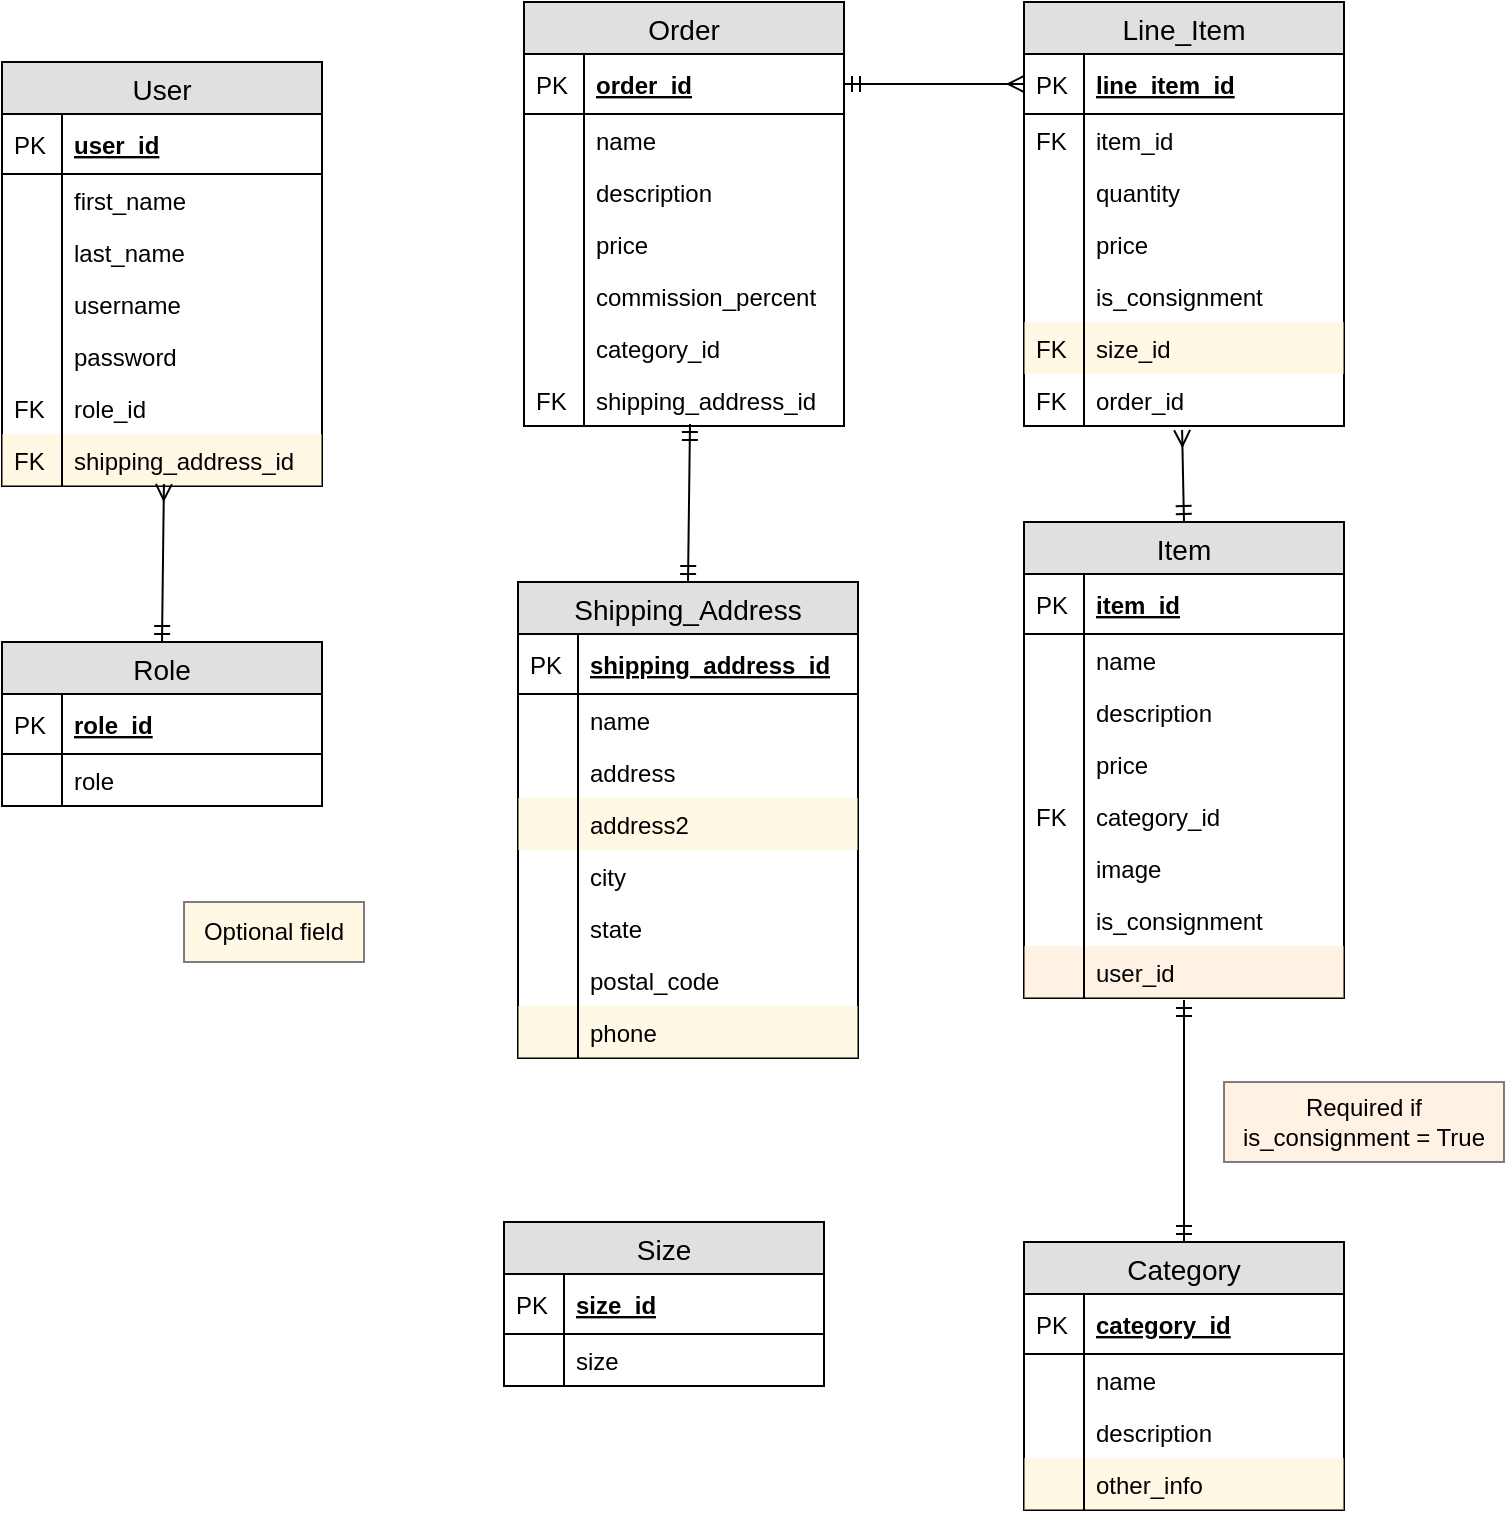 <mxfile version="12.4.2" type="device" pages="1"><diagram id="8e_pG7R2duz6WLNSuYas" name="Page-1"><mxGraphModel dx="1086" dy="806" grid="1" gridSize="10" guides="1" tooltips="1" connect="1" arrows="1" fold="1" page="1" pageScale="1" pageWidth="850" pageHeight="1100" math="0" shadow="0"><root><mxCell id="0"/><mxCell id="1" parent="0"/><object label="User" id="9xgP0pe-pOs53RQZ0Eec-9"><mxCell style="swimlane;fontStyle=0;childLayout=stackLayout;horizontal=1;startSize=26;fillColor=#e0e0e0;horizontalStack=0;resizeParent=1;resizeParentMax=0;resizeLast=0;collapsible=1;marginBottom=0;swimlaneFillColor=#ffffff;align=center;fontSize=14;" parent="1" vertex="1"><mxGeometry x="59" y="70" width="160" height="212" as="geometry"/></mxCell></object><mxCell id="9xgP0pe-pOs53RQZ0Eec-10" value="user_id" style="shape=partialRectangle;top=0;left=0;right=0;bottom=1;align=left;verticalAlign=middle;fillColor=none;spacingLeft=34;spacingRight=4;overflow=hidden;rotatable=0;points=[[0,0.5],[1,0.5]];portConstraint=eastwest;dropTarget=0;fontStyle=5;fontSize=12;" parent="9xgP0pe-pOs53RQZ0Eec-9" vertex="1"><mxGeometry y="26" width="160" height="30" as="geometry"/></mxCell><mxCell id="9xgP0pe-pOs53RQZ0Eec-11" value="PK" style="shape=partialRectangle;top=0;left=0;bottom=0;fillColor=none;align=left;verticalAlign=middle;spacingLeft=4;spacingRight=4;overflow=hidden;rotatable=0;points=[];portConstraint=eastwest;part=1;fontSize=12;" parent="9xgP0pe-pOs53RQZ0Eec-10" vertex="1" connectable="0"><mxGeometry width="30" height="30" as="geometry"/></mxCell><mxCell id="9xgP0pe-pOs53RQZ0Eec-12" value="first_name" style="shape=partialRectangle;top=0;left=0;right=0;bottom=0;align=left;verticalAlign=top;fillColor=none;spacingLeft=34;spacingRight=4;overflow=hidden;rotatable=0;points=[[0,0.5],[1,0.5]];portConstraint=eastwest;dropTarget=0;fontSize=12;" parent="9xgP0pe-pOs53RQZ0Eec-9" vertex="1"><mxGeometry y="56" width="160" height="26" as="geometry"/></mxCell><mxCell id="9xgP0pe-pOs53RQZ0Eec-13" value="" style="shape=partialRectangle;top=0;left=0;bottom=0;fillColor=none;align=left;verticalAlign=top;spacingLeft=4;spacingRight=4;overflow=hidden;rotatable=0;points=[];portConstraint=eastwest;part=1;fontSize=12;" parent="9xgP0pe-pOs53RQZ0Eec-12" vertex="1" connectable="0"><mxGeometry width="30" height="26" as="geometry"/></mxCell><mxCell id="9xgP0pe-pOs53RQZ0Eec-14" value="last_name" style="shape=partialRectangle;top=0;left=0;right=0;bottom=0;align=left;verticalAlign=top;fillColor=none;spacingLeft=34;spacingRight=4;overflow=hidden;rotatable=0;points=[[0,0.5],[1,0.5]];portConstraint=eastwest;dropTarget=0;fontSize=12;" parent="9xgP0pe-pOs53RQZ0Eec-9" vertex="1"><mxGeometry y="82" width="160" height="26" as="geometry"/></mxCell><mxCell id="9xgP0pe-pOs53RQZ0Eec-15" value="" style="shape=partialRectangle;top=0;left=0;bottom=0;fillColor=none;align=left;verticalAlign=top;spacingLeft=4;spacingRight=4;overflow=hidden;rotatable=0;points=[];portConstraint=eastwest;part=1;fontSize=12;" parent="9xgP0pe-pOs53RQZ0Eec-14" vertex="1" connectable="0"><mxGeometry width="30" height="26" as="geometry"/></mxCell><mxCell id="9xgP0pe-pOs53RQZ0Eec-25" value="username" style="shape=partialRectangle;top=0;left=0;right=0;bottom=0;align=left;verticalAlign=top;fillColor=none;spacingLeft=34;spacingRight=4;overflow=hidden;rotatable=0;points=[[0,0.5],[1,0.5]];portConstraint=eastwest;dropTarget=0;fontSize=12;" parent="9xgP0pe-pOs53RQZ0Eec-9" vertex="1"><mxGeometry y="108" width="160" height="26" as="geometry"/></mxCell><mxCell id="9xgP0pe-pOs53RQZ0Eec-26" value="" style="shape=partialRectangle;top=0;left=0;bottom=0;fillColor=none;align=left;verticalAlign=top;spacingLeft=4;spacingRight=4;overflow=hidden;rotatable=0;points=[];portConstraint=eastwest;part=1;fontSize=12;" parent="9xgP0pe-pOs53RQZ0Eec-25" vertex="1" connectable="0"><mxGeometry width="30" height="26" as="geometry"/></mxCell><mxCell id="9xgP0pe-pOs53RQZ0Eec-16" value="password" style="shape=partialRectangle;top=0;left=0;right=0;bottom=0;align=left;verticalAlign=top;fillColor=none;spacingLeft=34;spacingRight=4;overflow=hidden;rotatable=0;points=[[0,0.5],[1,0.5]];portConstraint=eastwest;dropTarget=0;fontSize=12;" parent="9xgP0pe-pOs53RQZ0Eec-9" vertex="1"><mxGeometry y="134" width="160" height="26" as="geometry"/></mxCell><mxCell id="9xgP0pe-pOs53RQZ0Eec-17" value="" style="shape=partialRectangle;top=0;left=0;bottom=0;fillColor=none;align=left;verticalAlign=top;spacingLeft=4;spacingRight=4;overflow=hidden;rotatable=0;points=[];portConstraint=eastwest;part=1;fontSize=12;" parent="9xgP0pe-pOs53RQZ0Eec-16" vertex="1" connectable="0"><mxGeometry width="30" height="26" as="geometry"/></mxCell><mxCell id="9xgP0pe-pOs53RQZ0Eec-27" value="role_id" style="shape=partialRectangle;top=0;left=0;right=0;bottom=0;align=left;verticalAlign=top;fillColor=none;spacingLeft=34;spacingRight=4;overflow=hidden;rotatable=0;points=[[0,0.5],[1,0.5]];portConstraint=eastwest;dropTarget=0;fontSize=12;" parent="9xgP0pe-pOs53RQZ0Eec-9" vertex="1"><mxGeometry y="160" width="160" height="26" as="geometry"/></mxCell><mxCell id="9xgP0pe-pOs53RQZ0Eec-28" value="FK" style="shape=partialRectangle;top=0;left=0;bottom=0;fillColor=none;align=left;verticalAlign=top;spacingLeft=4;spacingRight=4;overflow=hidden;rotatable=0;points=[];portConstraint=eastwest;part=1;fontSize=12;" parent="9xgP0pe-pOs53RQZ0Eec-27" vertex="1" connectable="0"><mxGeometry width="30" height="26" as="geometry"/></mxCell><mxCell id="9xgP0pe-pOs53RQZ0Eec-148" value="shipping_address_id" style="shape=partialRectangle;top=0;left=0;right=0;bottom=0;align=left;verticalAlign=top;fillColor=#fff2cc;spacingLeft=34;spacingRight=4;overflow=hidden;rotatable=0;points=[[0,0.5],[1,0.5]];portConstraint=eastwest;dropTarget=0;fontSize=12;strokeColor=#d6b656;opacity=50;" parent="9xgP0pe-pOs53RQZ0Eec-9" vertex="1"><mxGeometry y="186" width="160" height="26" as="geometry"/></mxCell><mxCell id="9xgP0pe-pOs53RQZ0Eec-149" value="FK" style="shape=partialRectangle;top=0;left=0;bottom=0;fillColor=none;align=left;verticalAlign=top;spacingLeft=4;spacingRight=4;overflow=hidden;rotatable=0;points=[];portConstraint=eastwest;part=1;fontSize=12;" parent="9xgP0pe-pOs53RQZ0Eec-148" vertex="1" connectable="0"><mxGeometry width="30" height="26" as="geometry"/></mxCell><object label="Role" id="9xgP0pe-pOs53RQZ0Eec-29"><mxCell style="swimlane;fontStyle=0;childLayout=stackLayout;horizontal=1;startSize=26;fillColor=#e0e0e0;horizontalStack=0;resizeParent=1;resizeParentMax=0;resizeLast=0;collapsible=1;marginBottom=0;swimlaneFillColor=#ffffff;align=center;fontSize=14;" parent="1" vertex="1"><mxGeometry x="59" y="360" width="160" height="82" as="geometry"/></mxCell></object><mxCell id="9xgP0pe-pOs53RQZ0Eec-30" value="role_id" style="shape=partialRectangle;top=0;left=0;right=0;bottom=1;align=left;verticalAlign=middle;fillColor=none;spacingLeft=34;spacingRight=4;overflow=hidden;rotatable=0;points=[[0,0.5],[1,0.5]];portConstraint=eastwest;dropTarget=0;fontStyle=5;fontSize=12;" parent="9xgP0pe-pOs53RQZ0Eec-29" vertex="1"><mxGeometry y="26" width="160" height="30" as="geometry"/></mxCell><mxCell id="9xgP0pe-pOs53RQZ0Eec-31" value="PK" style="shape=partialRectangle;top=0;left=0;bottom=0;fillColor=none;align=left;verticalAlign=middle;spacingLeft=4;spacingRight=4;overflow=hidden;rotatable=0;points=[];portConstraint=eastwest;part=1;fontSize=12;" parent="9xgP0pe-pOs53RQZ0Eec-30" vertex="1" connectable="0"><mxGeometry width="30" height="30" as="geometry"/></mxCell><mxCell id="9xgP0pe-pOs53RQZ0Eec-32" value="role" style="shape=partialRectangle;top=0;left=0;right=0;bottom=0;align=left;verticalAlign=top;fillColor=none;spacingLeft=34;spacingRight=4;overflow=hidden;rotatable=0;points=[[0,0.5],[1,0.5]];portConstraint=eastwest;dropTarget=0;fontSize=12;" parent="9xgP0pe-pOs53RQZ0Eec-29" vertex="1"><mxGeometry y="56" width="160" height="26" as="geometry"/></mxCell><mxCell id="9xgP0pe-pOs53RQZ0Eec-33" value="" style="shape=partialRectangle;top=0;left=0;bottom=0;fillColor=none;align=left;verticalAlign=top;spacingLeft=4;spacingRight=4;overflow=hidden;rotatable=0;points=[];portConstraint=eastwest;part=1;fontSize=12;" parent="9xgP0pe-pOs53RQZ0Eec-32" vertex="1" connectable="0"><mxGeometry width="30" height="26" as="geometry"/></mxCell><object label="Order" id="9xgP0pe-pOs53RQZ0Eec-74"><mxCell style="swimlane;fontStyle=0;childLayout=stackLayout;horizontal=1;startSize=26;fillColor=#e0e0e0;horizontalStack=0;resizeParent=1;resizeParentMax=0;resizeLast=0;collapsible=1;marginBottom=0;swimlaneFillColor=#ffffff;align=center;fontSize=14;" parent="1" vertex="1"><mxGeometry x="320" y="40" width="160" height="212" as="geometry"/></mxCell></object><mxCell id="9xgP0pe-pOs53RQZ0Eec-75" value="order_id" style="shape=partialRectangle;top=0;left=0;right=0;bottom=1;align=left;verticalAlign=middle;fillColor=none;spacingLeft=34;spacingRight=4;overflow=hidden;rotatable=0;points=[[0,0.5],[1,0.5]];portConstraint=eastwest;dropTarget=0;fontStyle=5;fontSize=12;" parent="9xgP0pe-pOs53RQZ0Eec-74" vertex="1"><mxGeometry y="26" width="160" height="30" as="geometry"/></mxCell><mxCell id="9xgP0pe-pOs53RQZ0Eec-76" value="PK" style="shape=partialRectangle;top=0;left=0;bottom=0;fillColor=none;align=left;verticalAlign=middle;spacingLeft=4;spacingRight=4;overflow=hidden;rotatable=0;points=[];portConstraint=eastwest;part=1;fontSize=12;" parent="9xgP0pe-pOs53RQZ0Eec-75" vertex="1" connectable="0"><mxGeometry width="30" height="30" as="geometry"/></mxCell><mxCell id="9xgP0pe-pOs53RQZ0Eec-77" value="name" style="shape=partialRectangle;top=0;left=0;right=0;bottom=0;align=left;verticalAlign=top;fillColor=none;spacingLeft=34;spacingRight=4;overflow=hidden;rotatable=0;points=[[0,0.5],[1,0.5]];portConstraint=eastwest;dropTarget=0;fontSize=12;" parent="9xgP0pe-pOs53RQZ0Eec-74" vertex="1"><mxGeometry y="56" width="160" height="26" as="geometry"/></mxCell><mxCell id="9xgP0pe-pOs53RQZ0Eec-78" value="" style="shape=partialRectangle;top=0;left=0;bottom=0;fillColor=none;align=left;verticalAlign=top;spacingLeft=4;spacingRight=4;overflow=hidden;rotatable=0;points=[];portConstraint=eastwest;part=1;fontSize=12;" parent="9xgP0pe-pOs53RQZ0Eec-77" vertex="1" connectable="0"><mxGeometry width="30" height="26" as="geometry"/></mxCell><mxCell id="9xgP0pe-pOs53RQZ0Eec-79" value="description" style="shape=partialRectangle;top=0;left=0;right=0;bottom=0;align=left;verticalAlign=top;fillColor=none;spacingLeft=34;spacingRight=4;overflow=hidden;rotatable=0;points=[[0,0.5],[1,0.5]];portConstraint=eastwest;dropTarget=0;fontSize=12;" parent="9xgP0pe-pOs53RQZ0Eec-74" vertex="1"><mxGeometry y="82" width="160" height="26" as="geometry"/></mxCell><mxCell id="9xgP0pe-pOs53RQZ0Eec-80" value="" style="shape=partialRectangle;top=0;left=0;bottom=0;fillColor=none;align=left;verticalAlign=top;spacingLeft=4;spacingRight=4;overflow=hidden;rotatable=0;points=[];portConstraint=eastwest;part=1;fontSize=12;" parent="9xgP0pe-pOs53RQZ0Eec-79" vertex="1" connectable="0"><mxGeometry width="30" height="26" as="geometry"/></mxCell><mxCell id="9xgP0pe-pOs53RQZ0Eec-81" value="price" style="shape=partialRectangle;top=0;left=0;right=0;bottom=0;align=left;verticalAlign=top;fillColor=none;spacingLeft=34;spacingRight=4;overflow=hidden;rotatable=0;points=[[0,0.5],[1,0.5]];portConstraint=eastwest;dropTarget=0;fontSize=12;" parent="9xgP0pe-pOs53RQZ0Eec-74" vertex="1"><mxGeometry y="108" width="160" height="26" as="geometry"/></mxCell><mxCell id="9xgP0pe-pOs53RQZ0Eec-82" value="" style="shape=partialRectangle;top=0;left=0;bottom=0;fillColor=none;align=left;verticalAlign=top;spacingLeft=4;spacingRight=4;overflow=hidden;rotatable=0;points=[];portConstraint=eastwest;part=1;fontSize=12;" parent="9xgP0pe-pOs53RQZ0Eec-81" vertex="1" connectable="0"><mxGeometry width="30" height="26" as="geometry"/></mxCell><mxCell id="9xgP0pe-pOs53RQZ0Eec-83" value="commission_percent" style="shape=partialRectangle;top=0;left=0;right=0;bottom=0;align=left;verticalAlign=top;fillColor=none;spacingLeft=34;spacingRight=4;overflow=hidden;rotatable=0;points=[[0,0.5],[1,0.5]];portConstraint=eastwest;dropTarget=0;fontSize=12;" parent="9xgP0pe-pOs53RQZ0Eec-74" vertex="1"><mxGeometry y="134" width="160" height="26" as="geometry"/></mxCell><mxCell id="9xgP0pe-pOs53RQZ0Eec-84" value="" style="shape=partialRectangle;top=0;left=0;bottom=0;fillColor=none;align=left;verticalAlign=top;spacingLeft=4;spacingRight=4;overflow=hidden;rotatable=0;points=[];portConstraint=eastwest;part=1;fontSize=12;" parent="9xgP0pe-pOs53RQZ0Eec-83" vertex="1" connectable="0"><mxGeometry width="30" height="26" as="geometry"/></mxCell><mxCell id="9xgP0pe-pOs53RQZ0Eec-85" value="category_id" style="shape=partialRectangle;top=0;left=0;right=0;bottom=0;align=left;verticalAlign=top;fillColor=none;spacingLeft=34;spacingRight=4;overflow=hidden;rotatable=0;points=[[0,0.5],[1,0.5]];portConstraint=eastwest;dropTarget=0;fontSize=12;" parent="9xgP0pe-pOs53RQZ0Eec-74" vertex="1"><mxGeometry y="160" width="160" height="26" as="geometry"/></mxCell><mxCell id="9xgP0pe-pOs53RQZ0Eec-86" value="" style="shape=partialRectangle;top=0;left=0;bottom=0;fillColor=none;align=left;verticalAlign=top;spacingLeft=4;spacingRight=4;overflow=hidden;rotatable=0;points=[];portConstraint=eastwest;part=1;fontSize=12;" parent="9xgP0pe-pOs53RQZ0Eec-85" vertex="1" connectable="0"><mxGeometry width="30" height="26" as="geometry"/></mxCell><mxCell id="9xgP0pe-pOs53RQZ0Eec-127" value="shipping_address_id" style="shape=partialRectangle;top=0;left=0;right=0;bottom=0;align=left;verticalAlign=top;fillColor=none;spacingLeft=34;spacingRight=4;overflow=hidden;rotatable=0;points=[[0,0.5],[1,0.5]];portConstraint=eastwest;dropTarget=0;fontSize=12;" parent="9xgP0pe-pOs53RQZ0Eec-74" vertex="1"><mxGeometry y="186" width="160" height="26" as="geometry"/></mxCell><mxCell id="9xgP0pe-pOs53RQZ0Eec-128" value="FK" style="shape=partialRectangle;top=0;left=0;bottom=0;fillColor=none;align=left;verticalAlign=top;spacingLeft=4;spacingRight=4;overflow=hidden;rotatable=0;points=[];portConstraint=eastwest;part=1;fontSize=12;" parent="9xgP0pe-pOs53RQZ0Eec-127" vertex="1" connectable="0"><mxGeometry width="30" height="26" as="geometry"/></mxCell><object label="Line_Item" id="9xgP0pe-pOs53RQZ0Eec-87"><mxCell style="swimlane;fontStyle=0;childLayout=stackLayout;horizontal=1;startSize=26;fillColor=#e0e0e0;horizontalStack=0;resizeParent=1;resizeParentMax=0;resizeLast=0;collapsible=1;marginBottom=0;swimlaneFillColor=#ffffff;align=center;fontSize=14;" parent="1" vertex="1"><mxGeometry x="570" y="40" width="160" height="212" as="geometry"/></mxCell></object><mxCell id="9xgP0pe-pOs53RQZ0Eec-88" value="line_item_id" style="shape=partialRectangle;top=0;left=0;right=0;bottom=1;align=left;verticalAlign=middle;fillColor=none;spacingLeft=34;spacingRight=4;overflow=hidden;rotatable=0;points=[[0,0.5],[1,0.5]];portConstraint=eastwest;dropTarget=0;fontStyle=5;fontSize=12;" parent="9xgP0pe-pOs53RQZ0Eec-87" vertex="1"><mxGeometry y="26" width="160" height="30" as="geometry"/></mxCell><mxCell id="9xgP0pe-pOs53RQZ0Eec-89" value="PK" style="shape=partialRectangle;top=0;left=0;bottom=0;fillColor=none;align=left;verticalAlign=middle;spacingLeft=4;spacingRight=4;overflow=hidden;rotatable=0;points=[];portConstraint=eastwest;part=1;fontSize=12;" parent="9xgP0pe-pOs53RQZ0Eec-88" vertex="1" connectable="0"><mxGeometry width="30" height="30" as="geometry"/></mxCell><mxCell id="9xgP0pe-pOs53RQZ0Eec-90" value="item_id" style="shape=partialRectangle;top=0;left=0;right=0;bottom=0;align=left;verticalAlign=top;fillColor=none;spacingLeft=34;spacingRight=4;overflow=hidden;rotatable=0;points=[[0,0.5],[1,0.5]];portConstraint=eastwest;dropTarget=0;fontSize=12;" parent="9xgP0pe-pOs53RQZ0Eec-87" vertex="1"><mxGeometry y="56" width="160" height="26" as="geometry"/></mxCell><mxCell id="9xgP0pe-pOs53RQZ0Eec-91" value="FK" style="shape=partialRectangle;top=0;left=0;bottom=0;fillColor=none;align=left;verticalAlign=top;spacingLeft=4;spacingRight=4;overflow=hidden;rotatable=0;points=[];portConstraint=eastwest;part=1;fontSize=12;" parent="9xgP0pe-pOs53RQZ0Eec-90" vertex="1" connectable="0"><mxGeometry width="30" height="26" as="geometry"/></mxCell><mxCell id="9xgP0pe-pOs53RQZ0Eec-92" value="quantity" style="shape=partialRectangle;top=0;left=0;right=0;bottom=0;align=left;verticalAlign=top;fillColor=none;spacingLeft=34;spacingRight=4;overflow=hidden;rotatable=0;points=[[0,0.5],[1,0.5]];portConstraint=eastwest;dropTarget=0;fontSize=12;" parent="9xgP0pe-pOs53RQZ0Eec-87" vertex="1"><mxGeometry y="82" width="160" height="26" as="geometry"/></mxCell><mxCell id="9xgP0pe-pOs53RQZ0Eec-93" value="" style="shape=partialRectangle;top=0;left=0;bottom=0;fillColor=none;align=left;verticalAlign=top;spacingLeft=4;spacingRight=4;overflow=hidden;rotatable=0;points=[];portConstraint=eastwest;part=1;fontSize=12;" parent="9xgP0pe-pOs53RQZ0Eec-92" vertex="1" connectable="0"><mxGeometry width="30" height="26" as="geometry"/></mxCell><mxCell id="9xgP0pe-pOs53RQZ0Eec-94" value="price" style="shape=partialRectangle;top=0;left=0;right=0;bottom=0;align=left;verticalAlign=top;fillColor=none;spacingLeft=34;spacingRight=4;overflow=hidden;rotatable=0;points=[[0,0.5],[1,0.5]];portConstraint=eastwest;dropTarget=0;fontSize=12;" parent="9xgP0pe-pOs53RQZ0Eec-87" vertex="1"><mxGeometry y="108" width="160" height="26" as="geometry"/></mxCell><mxCell id="9xgP0pe-pOs53RQZ0Eec-95" value="" style="shape=partialRectangle;top=0;left=0;bottom=0;fillColor=none;align=left;verticalAlign=top;spacingLeft=4;spacingRight=4;overflow=hidden;rotatable=0;points=[];portConstraint=eastwest;part=1;fontSize=12;" parent="9xgP0pe-pOs53RQZ0Eec-94" vertex="1" connectable="0"><mxGeometry width="30" height="26" as="geometry"/></mxCell><mxCell id="9xgP0pe-pOs53RQZ0Eec-96" value="is_consignment" style="shape=partialRectangle;top=0;left=0;right=0;bottom=0;align=left;verticalAlign=top;fillColor=none;spacingLeft=34;spacingRight=4;overflow=hidden;rotatable=0;points=[[0,0.5],[1,0.5]];portConstraint=eastwest;dropTarget=0;fontSize=12;" parent="9xgP0pe-pOs53RQZ0Eec-87" vertex="1"><mxGeometry y="134" width="160" height="26" as="geometry"/></mxCell><mxCell id="9xgP0pe-pOs53RQZ0Eec-97" value="" style="shape=partialRectangle;top=0;left=0;bottom=0;fillColor=none;align=left;verticalAlign=top;spacingLeft=4;spacingRight=4;overflow=hidden;rotatable=0;points=[];portConstraint=eastwest;part=1;fontSize=12;" parent="9xgP0pe-pOs53RQZ0Eec-96" vertex="1" connectable="0"><mxGeometry width="30" height="26" as="geometry"/></mxCell><mxCell id="nmfmbZETDVB966Sth9fM-6" value="size_id" style="shape=partialRectangle;top=0;left=0;right=0;bottom=0;align=left;verticalAlign=top;fillColor=#fff2cc;spacingLeft=34;spacingRight=4;overflow=hidden;rotatable=0;points=[[0,0.5],[1,0.5]];portConstraint=eastwest;dropTarget=0;fontSize=12;strokeColor=#d6b656;opacity=50;" vertex="1" parent="9xgP0pe-pOs53RQZ0Eec-87"><mxGeometry y="160" width="160" height="26" as="geometry"/></mxCell><mxCell id="nmfmbZETDVB966Sth9fM-7" value="FK" style="shape=partialRectangle;top=0;left=0;bottom=0;fillColor=none;align=left;verticalAlign=top;spacingLeft=4;spacingRight=4;overflow=hidden;rotatable=0;points=[];portConstraint=eastwest;part=1;fontSize=12;" vertex="1" connectable="0" parent="nmfmbZETDVB966Sth9fM-6"><mxGeometry width="30" height="26" as="geometry"/></mxCell><mxCell id="9xgP0pe-pOs53RQZ0Eec-100" value="order_id" style="shape=partialRectangle;top=0;left=0;right=0;bottom=0;align=left;verticalAlign=top;fillColor=none;spacingLeft=34;spacingRight=4;overflow=hidden;rotatable=0;points=[[0,0.5],[1,0.5]];portConstraint=eastwest;dropTarget=0;fontSize=12;" parent="9xgP0pe-pOs53RQZ0Eec-87" vertex="1"><mxGeometry y="186" width="160" height="26" as="geometry"/></mxCell><mxCell id="9xgP0pe-pOs53RQZ0Eec-101" value="FK" style="shape=partialRectangle;top=0;left=0;bottom=0;fillColor=none;align=left;verticalAlign=top;spacingLeft=4;spacingRight=4;overflow=hidden;rotatable=0;points=[];portConstraint=eastwest;part=1;fontSize=12;" parent="9xgP0pe-pOs53RQZ0Eec-100" vertex="1" connectable="0"><mxGeometry width="30" height="26" as="geometry"/></mxCell><object label="Item" id="9xgP0pe-pOs53RQZ0Eec-102"><mxCell style="swimlane;fontStyle=0;childLayout=stackLayout;horizontal=1;startSize=26;fillColor=#e0e0e0;horizontalStack=0;resizeParent=1;resizeParentMax=0;resizeLast=0;collapsible=1;marginBottom=0;swimlaneFillColor=#ffffff;align=center;fontSize=14;perimeterSpacing=0;strokeColor=#000000;fontColor=#000000;" parent="1" vertex="1"><mxGeometry x="570" y="300" width="160" height="238" as="geometry"/></mxCell></object><mxCell id="9xgP0pe-pOs53RQZ0Eec-103" value="item_id" style="shape=partialRectangle;top=0;left=0;right=0;bottom=1;align=left;verticalAlign=middle;fillColor=none;spacingLeft=34;spacingRight=4;overflow=hidden;rotatable=0;points=[[0,0.5],[1,0.5]];portConstraint=eastwest;dropTarget=0;fontStyle=5;fontSize=12;" parent="9xgP0pe-pOs53RQZ0Eec-102" vertex="1"><mxGeometry y="26" width="160" height="30" as="geometry"/></mxCell><mxCell id="9xgP0pe-pOs53RQZ0Eec-104" value="PK" style="shape=partialRectangle;top=0;left=0;bottom=0;fillColor=none;align=left;verticalAlign=middle;spacingLeft=4;spacingRight=4;overflow=hidden;rotatable=0;points=[];portConstraint=eastwest;part=1;fontSize=12;" parent="9xgP0pe-pOs53RQZ0Eec-103" vertex="1" connectable="0"><mxGeometry width="30" height="30" as="geometry"/></mxCell><mxCell id="9xgP0pe-pOs53RQZ0Eec-105" value="name" style="shape=partialRectangle;top=0;left=0;right=0;bottom=0;align=left;verticalAlign=top;fillColor=none;spacingLeft=34;spacingRight=4;overflow=hidden;rotatable=0;points=[[0,0.5],[1,0.5]];portConstraint=eastwest;dropTarget=0;fontSize=12;" parent="9xgP0pe-pOs53RQZ0Eec-102" vertex="1"><mxGeometry y="56" width="160" height="26" as="geometry"/></mxCell><mxCell id="9xgP0pe-pOs53RQZ0Eec-106" value="" style="shape=partialRectangle;top=0;left=0;bottom=0;fillColor=none;align=left;verticalAlign=top;spacingLeft=4;spacingRight=4;overflow=hidden;rotatable=0;points=[];portConstraint=eastwest;part=1;fontSize=12;" parent="9xgP0pe-pOs53RQZ0Eec-105" vertex="1" connectable="0"><mxGeometry width="30" height="26" as="geometry"/></mxCell><mxCell id="9xgP0pe-pOs53RQZ0Eec-107" value="description" style="shape=partialRectangle;top=0;left=0;right=0;bottom=0;align=left;verticalAlign=top;fillColor=none;spacingLeft=34;spacingRight=4;overflow=hidden;rotatable=0;points=[[0,0.5],[1,0.5]];portConstraint=eastwest;dropTarget=0;fontSize=12;" parent="9xgP0pe-pOs53RQZ0Eec-102" vertex="1"><mxGeometry y="82" width="160" height="26" as="geometry"/></mxCell><mxCell id="9xgP0pe-pOs53RQZ0Eec-108" value="" style="shape=partialRectangle;top=0;left=0;bottom=0;fillColor=none;align=left;verticalAlign=top;spacingLeft=4;spacingRight=4;overflow=hidden;rotatable=0;points=[];portConstraint=eastwest;part=1;fontSize=12;" parent="9xgP0pe-pOs53RQZ0Eec-107" vertex="1" connectable="0"><mxGeometry width="30" height="26" as="geometry"/></mxCell><mxCell id="9xgP0pe-pOs53RQZ0Eec-109" value="price" style="shape=partialRectangle;top=0;left=0;right=0;bottom=0;align=left;verticalAlign=top;fillColor=none;spacingLeft=34;spacingRight=4;overflow=hidden;rotatable=0;points=[[0,0.5],[1,0.5]];portConstraint=eastwest;dropTarget=0;fontSize=12;" parent="9xgP0pe-pOs53RQZ0Eec-102" vertex="1"><mxGeometry y="108" width="160" height="26" as="geometry"/></mxCell><mxCell id="9xgP0pe-pOs53RQZ0Eec-110" value="" style="shape=partialRectangle;top=0;left=0;bottom=0;fillColor=none;align=left;verticalAlign=top;spacingLeft=4;spacingRight=4;overflow=hidden;rotatable=0;points=[];portConstraint=eastwest;part=1;fontSize=12;" parent="9xgP0pe-pOs53RQZ0Eec-109" vertex="1" connectable="0"><mxGeometry width="30" height="26" as="geometry"/></mxCell><mxCell id="9xgP0pe-pOs53RQZ0Eec-111" value="category_id" style="shape=partialRectangle;top=0;left=0;right=0;bottom=0;align=left;verticalAlign=top;fillColor=none;spacingLeft=34;spacingRight=4;overflow=hidden;rotatable=0;points=[[0,0.5],[1,0.5]];portConstraint=eastwest;dropTarget=0;fontSize=12;" parent="9xgP0pe-pOs53RQZ0Eec-102" vertex="1"><mxGeometry y="134" width="160" height="26" as="geometry"/></mxCell><mxCell id="9xgP0pe-pOs53RQZ0Eec-112" value="FK" style="shape=partialRectangle;top=0;left=0;bottom=0;fillColor=none;align=left;verticalAlign=top;spacingLeft=4;spacingRight=4;overflow=hidden;rotatable=0;points=[];portConstraint=eastwest;part=1;fontSize=12;" parent="9xgP0pe-pOs53RQZ0Eec-111" vertex="1" connectable="0"><mxGeometry width="30" height="26" as="geometry"/></mxCell><mxCell id="9xgP0pe-pOs53RQZ0Eec-158" value="image" style="shape=partialRectangle;top=0;left=0;right=0;bottom=0;align=left;verticalAlign=top;fillColor=none;spacingLeft=34;spacingRight=4;overflow=hidden;rotatable=0;points=[[0,0.5],[1,0.5]];portConstraint=eastwest;dropTarget=0;fontSize=12;" parent="9xgP0pe-pOs53RQZ0Eec-102" vertex="1"><mxGeometry y="160" width="160" height="26" as="geometry"/></mxCell><mxCell id="9xgP0pe-pOs53RQZ0Eec-159" value="" style="shape=partialRectangle;top=0;left=0;bottom=0;fillColor=none;align=left;verticalAlign=top;spacingLeft=4;spacingRight=4;overflow=hidden;rotatable=0;points=[];portConstraint=eastwest;part=1;fontSize=12;" parent="9xgP0pe-pOs53RQZ0Eec-158" vertex="1" connectable="0"><mxGeometry width="30" height="26" as="geometry"/></mxCell><mxCell id="9xgP0pe-pOs53RQZ0Eec-113" value="is_consignment" style="shape=partialRectangle;top=0;left=0;right=0;bottom=0;align=left;verticalAlign=top;fillColor=none;spacingLeft=34;spacingRight=4;overflow=hidden;rotatable=0;points=[[0,0.5],[1,0.5]];portConstraint=eastwest;dropTarget=0;fontSize=12;" parent="9xgP0pe-pOs53RQZ0Eec-102" vertex="1"><mxGeometry y="186" width="160" height="26" as="geometry"/></mxCell><mxCell id="9xgP0pe-pOs53RQZ0Eec-114" value="" style="shape=partialRectangle;top=0;left=0;bottom=0;fillColor=none;align=left;verticalAlign=top;spacingLeft=4;spacingRight=4;overflow=hidden;rotatable=0;points=[];portConstraint=eastwest;part=1;fontSize=12;" parent="9xgP0pe-pOs53RQZ0Eec-113" vertex="1" connectable="0"><mxGeometry width="30" height="26" as="geometry"/></mxCell><mxCell id="9xgP0pe-pOs53RQZ0Eec-166" value="user_id" style="shape=partialRectangle;top=0;left=0;right=0;bottom=0;align=left;verticalAlign=top;fillColor=#ffe6cc;spacingLeft=34;spacingRight=4;overflow=hidden;rotatable=0;points=[[0,0.5],[1,0.5]];portConstraint=eastwest;dropTarget=0;fontSize=12;strokeColor=#d79b00;perimeterSpacing=1;gradientColor=none;opacity=50;" parent="9xgP0pe-pOs53RQZ0Eec-102" vertex="1"><mxGeometry y="212" width="160" height="26" as="geometry"/></mxCell><mxCell id="9xgP0pe-pOs53RQZ0Eec-167" value="" style="shape=partialRectangle;top=0;left=0;bottom=0;fillColor=none;align=left;verticalAlign=top;spacingLeft=4;spacingRight=4;overflow=hidden;rotatable=0;points=[];portConstraint=eastwest;part=1;fontSize=12;" parent="9xgP0pe-pOs53RQZ0Eec-166" vertex="1" connectable="0"><mxGeometry width="30" height="26" as="geometry"/></mxCell><object label="Category" id="9xgP0pe-pOs53RQZ0Eec-118"><mxCell style="swimlane;fontStyle=0;childLayout=stackLayout;horizontal=1;startSize=26;fillColor=#e0e0e0;horizontalStack=0;resizeParent=1;resizeParentMax=0;resizeLast=0;collapsible=1;marginBottom=0;swimlaneFillColor=#ffffff;align=center;fontSize=14;" parent="1" vertex="1"><mxGeometry x="570" y="660" width="160" height="134" as="geometry"/></mxCell></object><mxCell id="9xgP0pe-pOs53RQZ0Eec-119" value="category_id" style="shape=partialRectangle;top=0;left=0;right=0;bottom=1;align=left;verticalAlign=middle;fillColor=none;spacingLeft=34;spacingRight=4;overflow=hidden;rotatable=0;points=[[0,0.5],[1,0.5]];portConstraint=eastwest;dropTarget=0;fontStyle=5;fontSize=12;" parent="9xgP0pe-pOs53RQZ0Eec-118" vertex="1"><mxGeometry y="26" width="160" height="30" as="geometry"/></mxCell><mxCell id="9xgP0pe-pOs53RQZ0Eec-120" value="PK" style="shape=partialRectangle;top=0;left=0;bottom=0;fillColor=none;align=left;verticalAlign=middle;spacingLeft=4;spacingRight=4;overflow=hidden;rotatable=0;points=[];portConstraint=eastwest;part=1;fontSize=12;" parent="9xgP0pe-pOs53RQZ0Eec-119" vertex="1" connectable="0"><mxGeometry width="30" height="30" as="geometry"/></mxCell><mxCell id="9xgP0pe-pOs53RQZ0Eec-121" value="name" style="shape=partialRectangle;top=0;left=0;right=0;bottom=0;align=left;verticalAlign=top;fillColor=none;spacingLeft=34;spacingRight=4;overflow=hidden;rotatable=0;points=[[0,0.5],[1,0.5]];portConstraint=eastwest;dropTarget=0;fontSize=12;" parent="9xgP0pe-pOs53RQZ0Eec-118" vertex="1"><mxGeometry y="56" width="160" height="26" as="geometry"/></mxCell><mxCell id="9xgP0pe-pOs53RQZ0Eec-122" value="" style="shape=partialRectangle;top=0;left=0;bottom=0;fillColor=none;align=left;verticalAlign=top;spacingLeft=4;spacingRight=4;overflow=hidden;rotatable=0;points=[];portConstraint=eastwest;part=1;fontSize=12;" parent="9xgP0pe-pOs53RQZ0Eec-121" vertex="1" connectable="0"><mxGeometry width="30" height="26" as="geometry"/></mxCell><mxCell id="9xgP0pe-pOs53RQZ0Eec-125" value="description" style="shape=partialRectangle;top=0;left=0;right=0;bottom=0;align=left;verticalAlign=top;fillColor=none;spacingLeft=34;spacingRight=4;overflow=hidden;rotatable=0;points=[[0,0.5],[1,0.5]];portConstraint=eastwest;dropTarget=0;fontSize=12;" parent="9xgP0pe-pOs53RQZ0Eec-118" vertex="1"><mxGeometry y="82" width="160" height="26" as="geometry"/></mxCell><mxCell id="9xgP0pe-pOs53RQZ0Eec-126" value="" style="shape=partialRectangle;top=0;left=0;bottom=0;fillColor=none;align=left;verticalAlign=top;spacingLeft=4;spacingRight=4;overflow=hidden;rotatable=0;points=[];portConstraint=eastwest;part=1;fontSize=12;" parent="9xgP0pe-pOs53RQZ0Eec-125" vertex="1" connectable="0"><mxGeometry width="30" height="26" as="geometry"/></mxCell><mxCell id="9xgP0pe-pOs53RQZ0Eec-123" value="other_info" style="shape=partialRectangle;top=0;left=0;right=0;bottom=0;align=left;verticalAlign=top;fillColor=#fff2cc;spacingLeft=34;spacingRight=4;overflow=hidden;rotatable=0;points=[[0,0.5],[1,0.5]];portConstraint=eastwest;dropTarget=0;fontSize=12;strokeColor=#d6b656;opacity=50;" parent="9xgP0pe-pOs53RQZ0Eec-118" vertex="1"><mxGeometry y="108" width="160" height="26" as="geometry"/></mxCell><mxCell id="9xgP0pe-pOs53RQZ0Eec-124" value="" style="shape=partialRectangle;top=0;left=0;bottom=0;fillColor=none;align=left;verticalAlign=top;spacingLeft=4;spacingRight=4;overflow=hidden;rotatable=0;points=[];portConstraint=eastwest;part=1;fontSize=12;" parent="9xgP0pe-pOs53RQZ0Eec-123" vertex="1" connectable="0"><mxGeometry width="30" height="26" as="geometry"/></mxCell><object label="Shipping_Address" id="9xgP0pe-pOs53RQZ0Eec-132"><mxCell style="swimlane;fontStyle=0;childLayout=stackLayout;horizontal=1;startSize=26;fillColor=#e0e0e0;horizontalStack=0;resizeParent=1;resizeParentMax=0;resizeLast=0;collapsible=1;marginBottom=0;swimlaneFillColor=#ffffff;align=center;fontSize=14;" parent="1" vertex="1"><mxGeometry x="317" y="330" width="170" height="238" as="geometry"/></mxCell></object><mxCell id="9xgP0pe-pOs53RQZ0Eec-133" value="shipping_address_id" style="shape=partialRectangle;top=0;left=0;right=0;bottom=1;align=left;verticalAlign=middle;fillColor=none;spacingLeft=34;spacingRight=4;overflow=hidden;rotatable=0;points=[[0,0.5],[1,0.5]];portConstraint=eastwest;dropTarget=0;fontStyle=5;fontSize=12;" parent="9xgP0pe-pOs53RQZ0Eec-132" vertex="1"><mxGeometry y="26" width="170" height="30" as="geometry"/></mxCell><mxCell id="9xgP0pe-pOs53RQZ0Eec-134" value="PK" style="shape=partialRectangle;top=0;left=0;bottom=0;fillColor=none;align=left;verticalAlign=middle;spacingLeft=4;spacingRight=4;overflow=hidden;rotatable=0;points=[];portConstraint=eastwest;part=1;fontSize=12;" parent="9xgP0pe-pOs53RQZ0Eec-133" vertex="1" connectable="0"><mxGeometry width="30" height="30" as="geometry"/></mxCell><mxCell id="9xgP0pe-pOs53RQZ0Eec-135" value="name" style="shape=partialRectangle;top=0;left=0;right=0;bottom=0;align=left;verticalAlign=top;fillColor=none;spacingLeft=34;spacingRight=4;overflow=hidden;rotatable=0;points=[[0,0.5],[1,0.5]];portConstraint=eastwest;dropTarget=0;fontSize=12;" parent="9xgP0pe-pOs53RQZ0Eec-132" vertex="1"><mxGeometry y="56" width="170" height="26" as="geometry"/></mxCell><mxCell id="9xgP0pe-pOs53RQZ0Eec-136" value="" style="shape=partialRectangle;top=0;left=0;bottom=0;fillColor=none;align=left;verticalAlign=top;spacingLeft=4;spacingRight=4;overflow=hidden;rotatable=0;points=[];portConstraint=eastwest;part=1;fontSize=12;" parent="9xgP0pe-pOs53RQZ0Eec-135" vertex="1" connectable="0"><mxGeometry width="30" height="26" as="geometry"/></mxCell><mxCell id="9xgP0pe-pOs53RQZ0Eec-137" value="address" style="shape=partialRectangle;top=0;left=0;right=0;bottom=0;align=left;verticalAlign=top;fillColor=none;spacingLeft=34;spacingRight=4;overflow=hidden;rotatable=0;points=[[0,0.5],[1,0.5]];portConstraint=eastwest;dropTarget=0;fontSize=12;" parent="9xgP0pe-pOs53RQZ0Eec-132" vertex="1"><mxGeometry y="82" width="170" height="26" as="geometry"/></mxCell><mxCell id="9xgP0pe-pOs53RQZ0Eec-138" value="" style="shape=partialRectangle;top=0;left=0;bottom=0;fillColor=none;align=left;verticalAlign=top;spacingLeft=4;spacingRight=4;overflow=hidden;rotatable=0;points=[];portConstraint=eastwest;part=1;fontSize=12;" parent="9xgP0pe-pOs53RQZ0Eec-137" vertex="1" connectable="0"><mxGeometry width="30" height="26" as="geometry"/></mxCell><mxCell id="9xgP0pe-pOs53RQZ0Eec-139" value="address2" style="shape=partialRectangle;top=0;left=0;right=0;bottom=0;align=left;verticalAlign=top;fillColor=#fff2cc;spacingLeft=34;spacingRight=4;overflow=hidden;rotatable=0;points=[[0,0.5],[1,0.5]];portConstraint=eastwest;dropTarget=0;fontSize=12;strokeColor=#d6b656;perimeterSpacing=0;shadow=0;perimeter=rectanglePerimeter;backgroundOutline=0;opacity=50;" parent="9xgP0pe-pOs53RQZ0Eec-132" vertex="1"><mxGeometry y="108" width="170" height="26" as="geometry"/></mxCell><mxCell id="9xgP0pe-pOs53RQZ0Eec-140" value="" style="shape=partialRectangle;top=0;left=0;bottom=0;fillColor=none;align=left;verticalAlign=top;spacingLeft=4;spacingRight=4;overflow=hidden;rotatable=0;points=[];portConstraint=eastwest;part=1;fontSize=12;" parent="9xgP0pe-pOs53RQZ0Eec-139" vertex="1" connectable="0"><mxGeometry width="30" height="26" as="geometry"/></mxCell><mxCell id="9xgP0pe-pOs53RQZ0Eec-141" value="city" style="shape=partialRectangle;top=0;left=0;right=0;bottom=0;align=left;verticalAlign=top;fillColor=none;spacingLeft=34;spacingRight=4;overflow=hidden;rotatable=0;points=[[0,0.5],[1,0.5]];portConstraint=eastwest;dropTarget=0;fontSize=12;" parent="9xgP0pe-pOs53RQZ0Eec-132" vertex="1"><mxGeometry y="134" width="170" height="26" as="geometry"/></mxCell><mxCell id="9xgP0pe-pOs53RQZ0Eec-142" value="" style="shape=partialRectangle;top=0;left=0;bottom=0;fillColor=none;align=left;verticalAlign=top;spacingLeft=4;spacingRight=4;overflow=hidden;rotatable=0;points=[];portConstraint=eastwest;part=1;fontSize=12;" parent="9xgP0pe-pOs53RQZ0Eec-141" vertex="1" connectable="0"><mxGeometry width="30" height="26" as="geometry"/></mxCell><mxCell id="9xgP0pe-pOs53RQZ0Eec-143" value="state" style="shape=partialRectangle;top=0;left=0;right=0;bottom=0;align=left;verticalAlign=top;fillColor=none;spacingLeft=34;spacingRight=4;overflow=hidden;rotatable=0;points=[[0,0.5],[1,0.5]];portConstraint=eastwest;dropTarget=0;fontSize=12;" parent="9xgP0pe-pOs53RQZ0Eec-132" vertex="1"><mxGeometry y="160" width="170" height="26" as="geometry"/></mxCell><mxCell id="9xgP0pe-pOs53RQZ0Eec-144" value="" style="shape=partialRectangle;top=0;left=0;bottom=0;fillColor=none;align=left;verticalAlign=top;spacingLeft=4;spacingRight=4;overflow=hidden;rotatable=0;points=[];portConstraint=eastwest;part=1;fontSize=12;" parent="9xgP0pe-pOs53RQZ0Eec-143" vertex="1" connectable="0"><mxGeometry width="30" height="26" as="geometry"/></mxCell><mxCell id="9xgP0pe-pOs53RQZ0Eec-145" value="postal_code" style="shape=partialRectangle;top=0;left=0;right=0;bottom=0;align=left;verticalAlign=top;fillColor=none;spacingLeft=34;spacingRight=4;overflow=hidden;rotatable=0;points=[[0,0.5],[1,0.5]];portConstraint=eastwest;dropTarget=0;fontSize=12;" parent="9xgP0pe-pOs53RQZ0Eec-132" vertex="1"><mxGeometry y="186" width="170" height="26" as="geometry"/></mxCell><mxCell id="9xgP0pe-pOs53RQZ0Eec-146" value="" style="shape=partialRectangle;top=0;left=0;bottom=0;fillColor=none;align=left;verticalAlign=top;spacingLeft=4;spacingRight=4;overflow=hidden;rotatable=0;points=[];portConstraint=eastwest;part=1;fontSize=12;" parent="9xgP0pe-pOs53RQZ0Eec-145" vertex="1" connectable="0"><mxGeometry width="30" height="26" as="geometry"/></mxCell><mxCell id="9xgP0pe-pOs53RQZ0Eec-152" value="phone" style="shape=partialRectangle;top=0;left=0;right=0;bottom=0;align=left;verticalAlign=top;fillColor=#fff2cc;spacingLeft=34;spacingRight=4;overflow=hidden;rotatable=0;points=[[0,0.5],[1,0.5]];portConstraint=eastwest;dropTarget=0;fontSize=12;strokeColor=#d6b656;opacity=50;" parent="9xgP0pe-pOs53RQZ0Eec-132" vertex="1"><mxGeometry y="212" width="170" height="26" as="geometry"/></mxCell><mxCell id="9xgP0pe-pOs53RQZ0Eec-153" value="" style="shape=partialRectangle;top=0;left=0;bottom=0;fillColor=none;align=left;verticalAlign=top;spacingLeft=4;spacingRight=4;overflow=hidden;rotatable=0;points=[];portConstraint=eastwest;part=1;fontSize=12;" parent="9xgP0pe-pOs53RQZ0Eec-152" vertex="1" connectable="0"><mxGeometry width="30" height="26" as="geometry"/></mxCell><mxCell id="9xgP0pe-pOs53RQZ0Eec-172" value="" style="endArrow=ERmany;html=1;rounded=0;fontSize=15;exitX=0.5;exitY=0;exitDx=0;exitDy=0;entryX=0.506;entryY=0.962;entryDx=0;entryDy=0;entryPerimeter=0;startArrow=ERmandOne;startFill=0;endFill=0;" parent="1" source="9xgP0pe-pOs53RQZ0Eec-29" target="9xgP0pe-pOs53RQZ0Eec-148" edge="1"><mxGeometry relative="1" as="geometry"><mxPoint x="-40" y="470" as="sourcePoint"/><mxPoint x="120" y="470" as="targetPoint"/></mxGeometry></mxCell><mxCell id="9xgP0pe-pOs53RQZ0Eec-176" value="" style="endArrow=ERmany;html=1;rounded=0;fontSize=15;exitX=0.5;exitY=0;exitDx=0;exitDy=0;entryX=0.494;entryY=1.077;entryDx=0;entryDy=0;entryPerimeter=0;endFill=0;startArrow=ERmandOne;startFill=0;" parent="1" source="9xgP0pe-pOs53RQZ0Eec-102" target="9xgP0pe-pOs53RQZ0Eec-100" edge="1"><mxGeometry relative="1" as="geometry"><mxPoint x="540" y="270" as="sourcePoint"/><mxPoint x="700" y="270" as="targetPoint"/></mxGeometry></mxCell><mxCell id="9xgP0pe-pOs53RQZ0Eec-177" value="" style="endArrow=ERmany;html=1;rounded=0;fontSize=15;entryX=0;entryY=0.5;entryDx=0;entryDy=0;startArrow=ERmandOne;startFill=0;endFill=0;" parent="1" source="9xgP0pe-pOs53RQZ0Eec-75" target="9xgP0pe-pOs53RQZ0Eec-88" edge="1"><mxGeometry relative="1" as="geometry"><mxPoint x="430" y="20" as="sourcePoint"/><mxPoint x="590" y="20" as="targetPoint"/></mxGeometry></mxCell><mxCell id="9xgP0pe-pOs53RQZ0Eec-178" value="" style="endArrow=ERmandOne;html=1;rounded=0;fontSize=15;exitX=0.5;exitY=0;exitDx=0;exitDy=0;startArrow=ERmandOne;startFill=0;endFill=0;" parent="1" source="9xgP0pe-pOs53RQZ0Eec-132" edge="1"><mxGeometry relative="1" as="geometry"><mxPoint x="400" y="320" as="sourcePoint"/><mxPoint x="403" y="251" as="targetPoint"/></mxGeometry></mxCell><mxCell id="9xgP0pe-pOs53RQZ0Eec-180" value="" style="endArrow=ERmandOne;html=1;rounded=0;fontSize=15;exitX=0.5;exitY=0;exitDx=0;exitDy=0;startArrow=ERmandOne;startFill=0;endFill=0;" parent="1" source="9xgP0pe-pOs53RQZ0Eec-118" target="9xgP0pe-pOs53RQZ0Eec-166" edge="1"><mxGeometry relative="1" as="geometry"><mxPoint x="420" y="600" as="sourcePoint"/><mxPoint x="640" y="560" as="targetPoint"/></mxGeometry></mxCell><mxCell id="9xgP0pe-pOs53RQZ0Eec-181" value="Required if &lt;br&gt;is_consignment = True" style="whiteSpace=wrap;html=1;align=center;shadow=0;comic=0;strokeWidth=1;fontSize=12;fillColor=#ffe6cc;strokeColor=#000000;gradientColor=none;opacity=50;" parent="1" vertex="1"><mxGeometry x="670" y="580" width="140" height="40" as="geometry"/></mxCell><mxCell id="9xgP0pe-pOs53RQZ0Eec-182" value="Optional field" style="whiteSpace=wrap;html=1;align=center;shadow=0;comic=0;strokeWidth=1;fontSize=12;fillColor=#fff2cc;strokeColor=#000000;opacity=50;" parent="1" vertex="1"><mxGeometry x="150" y="490" width="90" height="30" as="geometry"/></mxCell><object label="Size" id="nmfmbZETDVB966Sth9fM-1"><mxCell style="swimlane;fontStyle=0;childLayout=stackLayout;horizontal=1;startSize=26;fillColor=#e0e0e0;horizontalStack=0;resizeParent=1;resizeParentMax=0;resizeLast=0;collapsible=1;marginBottom=0;swimlaneFillColor=#ffffff;align=center;fontSize=14;" vertex="1" parent="1"><mxGeometry x="310" y="650" width="160" height="82" as="geometry"/></mxCell></object><mxCell id="nmfmbZETDVB966Sth9fM-2" value="size_id" style="shape=partialRectangle;top=0;left=0;right=0;bottom=1;align=left;verticalAlign=middle;fillColor=none;spacingLeft=34;spacingRight=4;overflow=hidden;rotatable=0;points=[[0,0.5],[1,0.5]];portConstraint=eastwest;dropTarget=0;fontStyle=5;fontSize=12;" vertex="1" parent="nmfmbZETDVB966Sth9fM-1"><mxGeometry y="26" width="160" height="30" as="geometry"/></mxCell><mxCell id="nmfmbZETDVB966Sth9fM-3" value="PK" style="shape=partialRectangle;top=0;left=0;bottom=0;fillColor=none;align=left;verticalAlign=middle;spacingLeft=4;spacingRight=4;overflow=hidden;rotatable=0;points=[];portConstraint=eastwest;part=1;fontSize=12;" vertex="1" connectable="0" parent="nmfmbZETDVB966Sth9fM-2"><mxGeometry width="30" height="30" as="geometry"/></mxCell><mxCell id="nmfmbZETDVB966Sth9fM-4" value="size" style="shape=partialRectangle;top=0;left=0;right=0;bottom=0;align=left;verticalAlign=top;fillColor=none;spacingLeft=34;spacingRight=4;overflow=hidden;rotatable=0;points=[[0,0.5],[1,0.5]];portConstraint=eastwest;dropTarget=0;fontSize=12;" vertex="1" parent="nmfmbZETDVB966Sth9fM-1"><mxGeometry y="56" width="160" height="26" as="geometry"/></mxCell><mxCell id="nmfmbZETDVB966Sth9fM-5" value="" style="shape=partialRectangle;top=0;left=0;bottom=0;fillColor=none;align=left;verticalAlign=top;spacingLeft=4;spacingRight=4;overflow=hidden;rotatable=0;points=[];portConstraint=eastwest;part=1;fontSize=12;" vertex="1" connectable="0" parent="nmfmbZETDVB966Sth9fM-4"><mxGeometry width="30" height="26" as="geometry"/></mxCell></root></mxGraphModel></diagram></mxfile>